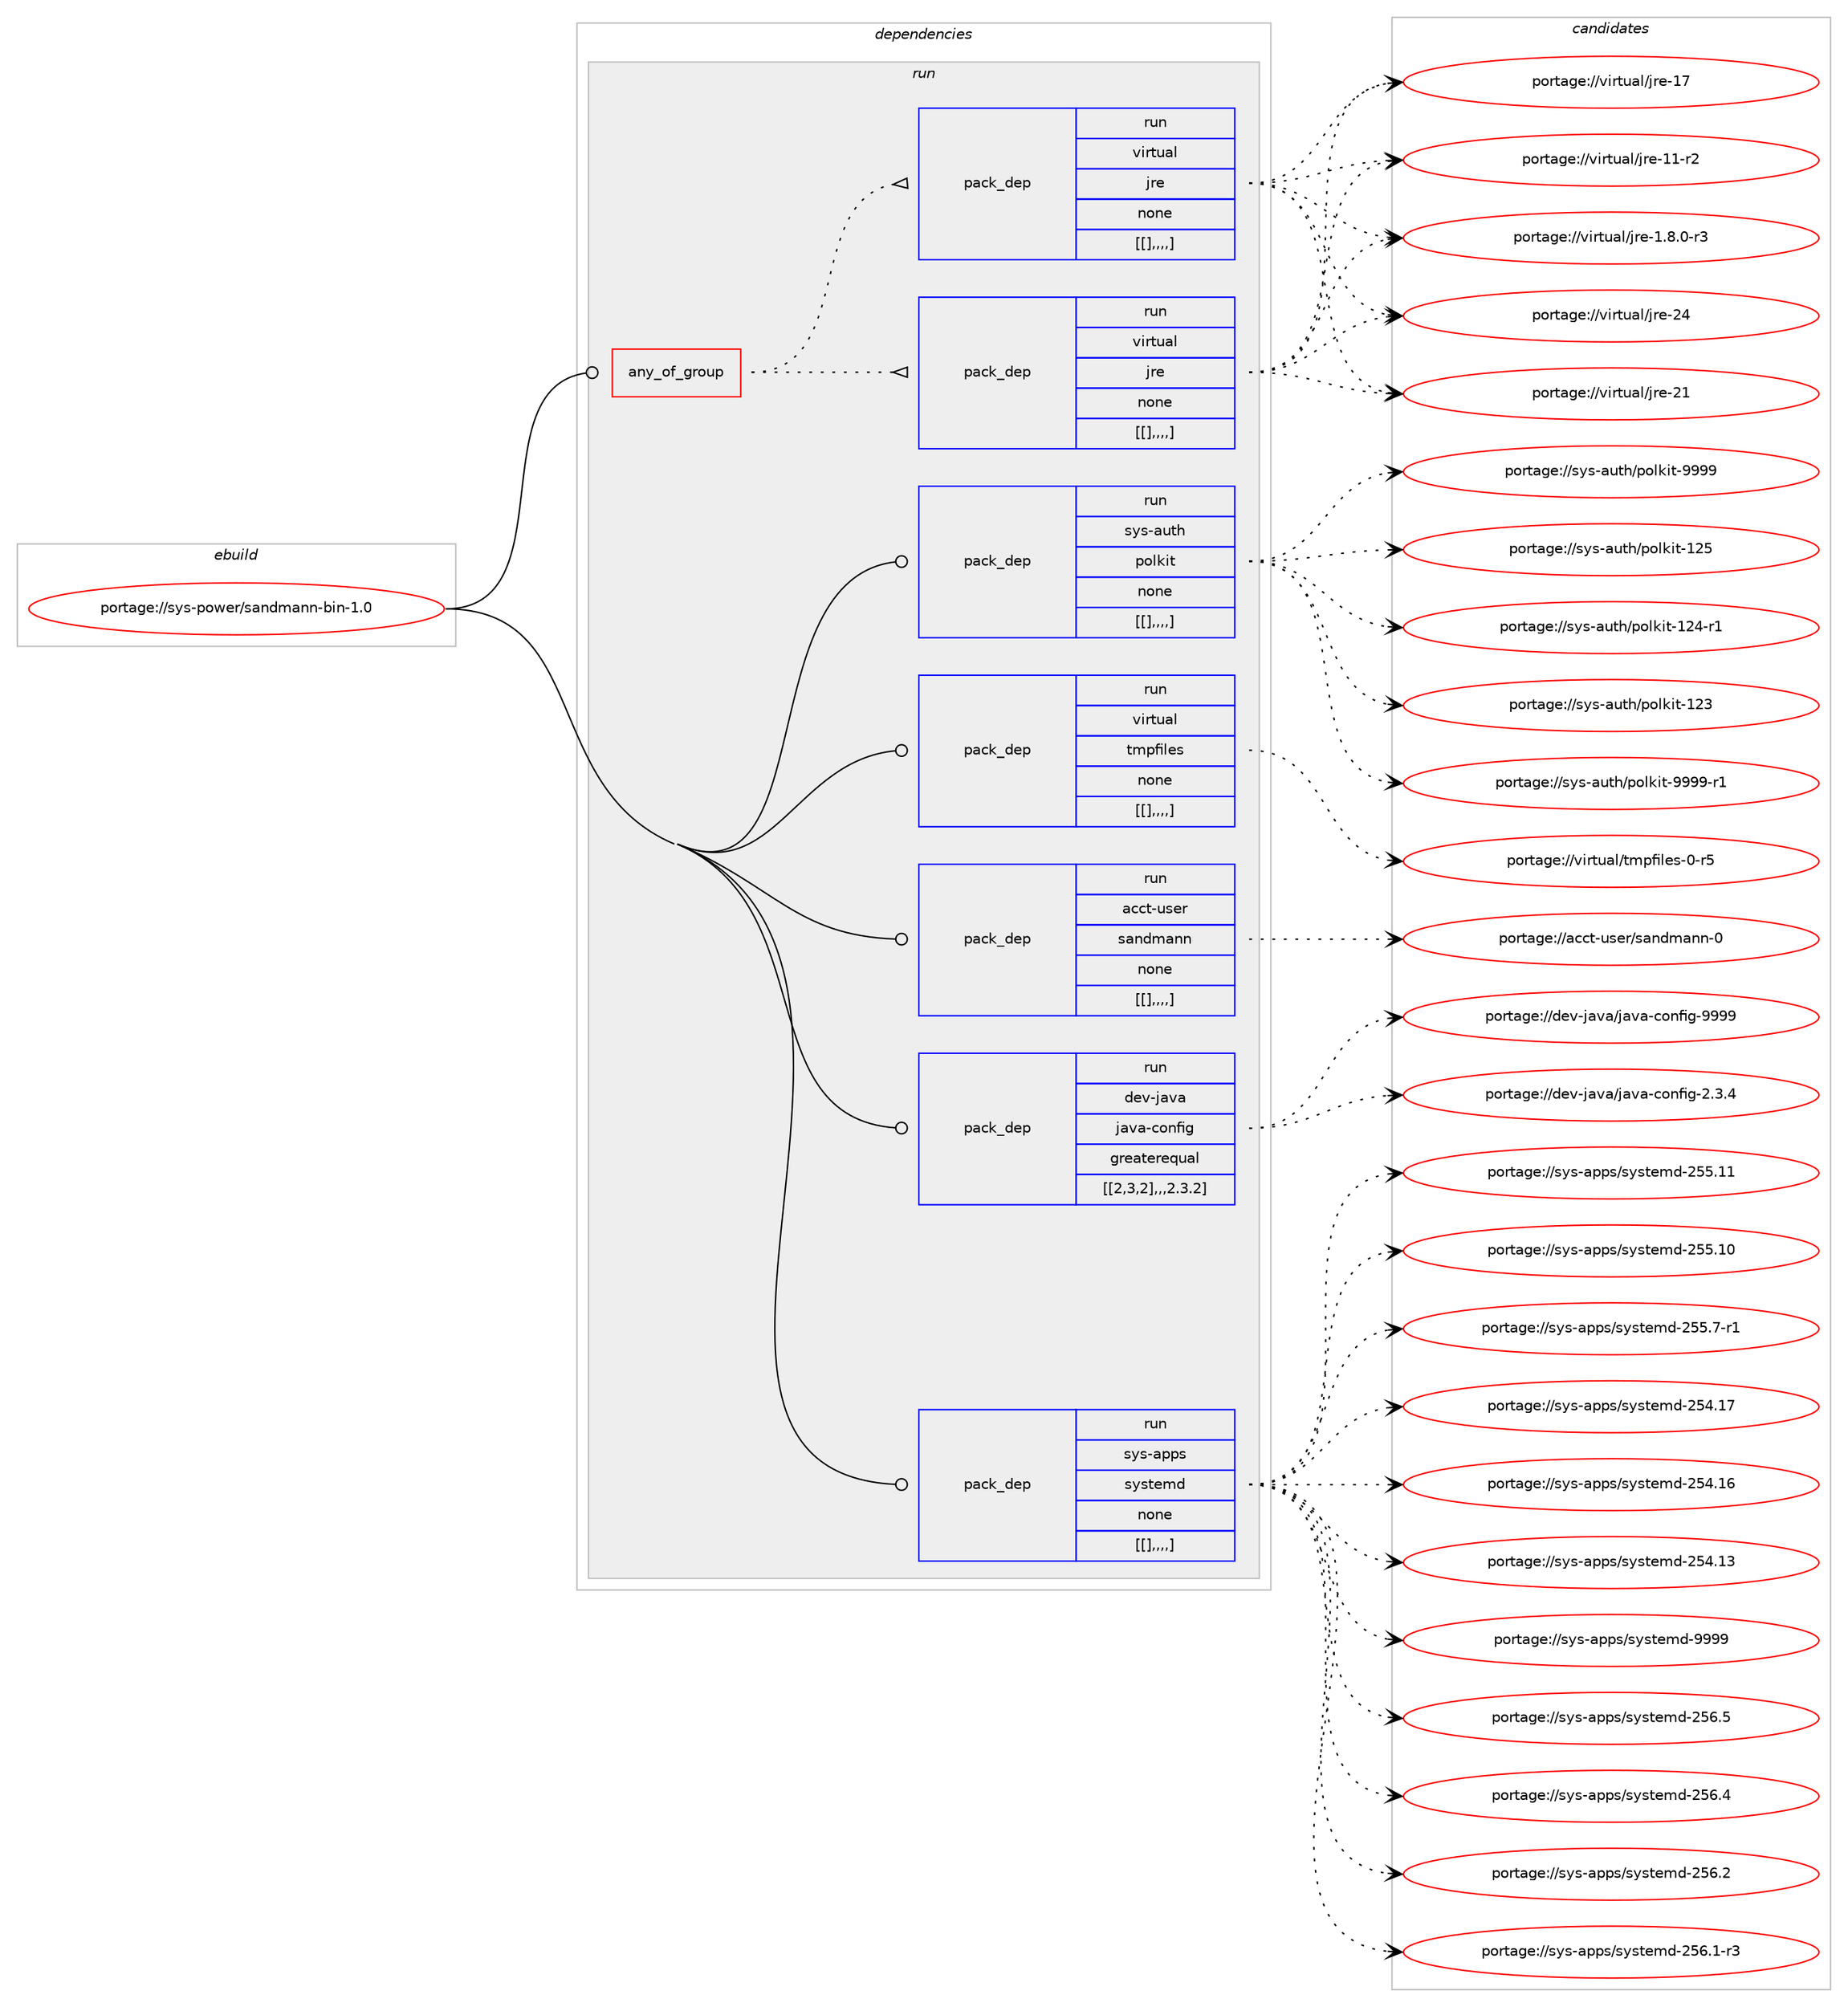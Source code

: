 digraph prolog {

# *************
# Graph options
# *************

newrank=true;
concentrate=true;
compound=true;
graph [rankdir=LR,fontname=Helvetica,fontsize=10,ranksep=1.5];#, ranksep=2.5, nodesep=0.2];
edge  [arrowhead=vee];
node  [fontname=Helvetica,fontsize=10];

# **********
# The ebuild
# **********

subgraph cluster_leftcol {
color=gray;
label=<<i>ebuild</i>>;
id [label="portage://sys-power/sandmann-bin-1.0", color=red, width=4, href="../sys-power/sandmann-bin-1.0.svg"];
}

# ****************
# The dependencies
# ****************

subgraph cluster_midcol {
color=gray;
label=<<i>dependencies</i>>;
subgraph cluster_compile {
fillcolor="#eeeeee";
style=filled;
label=<<i>compile</i>>;
}
subgraph cluster_compileandrun {
fillcolor="#eeeeee";
style=filled;
label=<<i>compile and run</i>>;
}
subgraph cluster_run {
fillcolor="#eeeeee";
style=filled;
label=<<i>run</i>>;
subgraph any2923 {
dependency461097 [label=<<TABLE BORDER="0" CELLBORDER="1" CELLSPACING="0" CELLPADDING="4"><TR><TD CELLPADDING="10">any_of_group</TD></TR></TABLE>>, shape=none, color=red];subgraph pack334979 {
dependency461098 [label=<<TABLE BORDER="0" CELLBORDER="1" CELLSPACING="0" CELLPADDING="4" WIDTH="220"><TR><TD ROWSPAN="6" CELLPADDING="30">pack_dep</TD></TR><TR><TD WIDTH="110">run</TD></TR><TR><TD>virtual</TD></TR><TR><TD>jre</TD></TR><TR><TD>none</TD></TR><TR><TD>[[],,,,]</TD></TR></TABLE>>, shape=none, color=blue];
}
dependency461097:e -> dependency461098:w [weight=20,style="dotted",arrowhead="oinv"];
subgraph pack334980 {
dependency461099 [label=<<TABLE BORDER="0" CELLBORDER="1" CELLSPACING="0" CELLPADDING="4" WIDTH="220"><TR><TD ROWSPAN="6" CELLPADDING="30">pack_dep</TD></TR><TR><TD WIDTH="110">run</TD></TR><TR><TD>virtual</TD></TR><TR><TD>jre</TD></TR><TR><TD>none</TD></TR><TR><TD>[[],,,,]</TD></TR></TABLE>>, shape=none, color=blue];
}
dependency461097:e -> dependency461099:w [weight=20,style="dotted",arrowhead="oinv"];
}
id:e -> dependency461097:w [weight=20,style="solid",arrowhead="odot"];
subgraph pack334981 {
dependency461100 [label=<<TABLE BORDER="0" CELLBORDER="1" CELLSPACING="0" CELLPADDING="4" WIDTH="220"><TR><TD ROWSPAN="6" CELLPADDING="30">pack_dep</TD></TR><TR><TD WIDTH="110">run</TD></TR><TR><TD>acct-user</TD></TR><TR><TD>sandmann</TD></TR><TR><TD>none</TD></TR><TR><TD>[[],,,,]</TD></TR></TABLE>>, shape=none, color=blue];
}
id:e -> dependency461100:w [weight=20,style="solid",arrowhead="odot"];
subgraph pack334982 {
dependency461101 [label=<<TABLE BORDER="0" CELLBORDER="1" CELLSPACING="0" CELLPADDING="4" WIDTH="220"><TR><TD ROWSPAN="6" CELLPADDING="30">pack_dep</TD></TR><TR><TD WIDTH="110">run</TD></TR><TR><TD>dev-java</TD></TR><TR><TD>java-config</TD></TR><TR><TD>greaterequal</TD></TR><TR><TD>[[2,3,2],,,2.3.2]</TD></TR></TABLE>>, shape=none, color=blue];
}
id:e -> dependency461101:w [weight=20,style="solid",arrowhead="odot"];
subgraph pack334983 {
dependency461102 [label=<<TABLE BORDER="0" CELLBORDER="1" CELLSPACING="0" CELLPADDING="4" WIDTH="220"><TR><TD ROWSPAN="6" CELLPADDING="30">pack_dep</TD></TR><TR><TD WIDTH="110">run</TD></TR><TR><TD>sys-apps</TD></TR><TR><TD>systemd</TD></TR><TR><TD>none</TD></TR><TR><TD>[[],,,,]</TD></TR></TABLE>>, shape=none, color=blue];
}
id:e -> dependency461102:w [weight=20,style="solid",arrowhead="odot"];
subgraph pack334984 {
dependency461103 [label=<<TABLE BORDER="0" CELLBORDER="1" CELLSPACING="0" CELLPADDING="4" WIDTH="220"><TR><TD ROWSPAN="6" CELLPADDING="30">pack_dep</TD></TR><TR><TD WIDTH="110">run</TD></TR><TR><TD>sys-auth</TD></TR><TR><TD>polkit</TD></TR><TR><TD>none</TD></TR><TR><TD>[[],,,,]</TD></TR></TABLE>>, shape=none, color=blue];
}
id:e -> dependency461103:w [weight=20,style="solid",arrowhead="odot"];
subgraph pack334985 {
dependency461104 [label=<<TABLE BORDER="0" CELLBORDER="1" CELLSPACING="0" CELLPADDING="4" WIDTH="220"><TR><TD ROWSPAN="6" CELLPADDING="30">pack_dep</TD></TR><TR><TD WIDTH="110">run</TD></TR><TR><TD>virtual</TD></TR><TR><TD>tmpfiles</TD></TR><TR><TD>none</TD></TR><TR><TD>[[],,,,]</TD></TR></TABLE>>, shape=none, color=blue];
}
id:e -> dependency461104:w [weight=20,style="solid",arrowhead="odot"];
}
}

# **************
# The candidates
# **************

subgraph cluster_choices {
rank=same;
color=gray;
label=<<i>candidates</i>>;

subgraph choice334979 {
color=black;
nodesep=1;
choice1181051141161179710847106114101455052 [label="portage://virtual/jre-24", color=red, width=4,href="../virtual/jre-24.svg"];
choice1181051141161179710847106114101455049 [label="portage://virtual/jre-21", color=red, width=4,href="../virtual/jre-21.svg"];
choice1181051141161179710847106114101454955 [label="portage://virtual/jre-17", color=red, width=4,href="../virtual/jre-17.svg"];
choice11810511411611797108471061141014549494511450 [label="portage://virtual/jre-11-r2", color=red, width=4,href="../virtual/jre-11-r2.svg"];
choice11810511411611797108471061141014549465646484511451 [label="portage://virtual/jre-1.8.0-r3", color=red, width=4,href="../virtual/jre-1.8.0-r3.svg"];
dependency461098:e -> choice1181051141161179710847106114101455052:w [style=dotted,weight="100"];
dependency461098:e -> choice1181051141161179710847106114101455049:w [style=dotted,weight="100"];
dependency461098:e -> choice1181051141161179710847106114101454955:w [style=dotted,weight="100"];
dependency461098:e -> choice11810511411611797108471061141014549494511450:w [style=dotted,weight="100"];
dependency461098:e -> choice11810511411611797108471061141014549465646484511451:w [style=dotted,weight="100"];
}
subgraph choice334980 {
color=black;
nodesep=1;
choice1181051141161179710847106114101455052 [label="portage://virtual/jre-24", color=red, width=4,href="../virtual/jre-24.svg"];
choice1181051141161179710847106114101455049 [label="portage://virtual/jre-21", color=red, width=4,href="../virtual/jre-21.svg"];
choice1181051141161179710847106114101454955 [label="portage://virtual/jre-17", color=red, width=4,href="../virtual/jre-17.svg"];
choice11810511411611797108471061141014549494511450 [label="portage://virtual/jre-11-r2", color=red, width=4,href="../virtual/jre-11-r2.svg"];
choice11810511411611797108471061141014549465646484511451 [label="portage://virtual/jre-1.8.0-r3", color=red, width=4,href="../virtual/jre-1.8.0-r3.svg"];
dependency461099:e -> choice1181051141161179710847106114101455052:w [style=dotted,weight="100"];
dependency461099:e -> choice1181051141161179710847106114101455049:w [style=dotted,weight="100"];
dependency461099:e -> choice1181051141161179710847106114101454955:w [style=dotted,weight="100"];
dependency461099:e -> choice11810511411611797108471061141014549494511450:w [style=dotted,weight="100"];
dependency461099:e -> choice11810511411611797108471061141014549465646484511451:w [style=dotted,weight="100"];
}
subgraph choice334981 {
color=black;
nodesep=1;
choice979999116451171151011144711597110100109971101104548 [label="portage://acct-user/sandmann-0", color=red, width=4,href="../acct-user/sandmann-0.svg"];
dependency461100:e -> choice979999116451171151011144711597110100109971101104548:w [style=dotted,weight="100"];
}
subgraph choice334982 {
color=black;
nodesep=1;
choice10010111845106971189747106971189745991111101021051034557575757 [label="portage://dev-java/java-config-9999", color=red, width=4,href="../dev-java/java-config-9999.svg"];
choice1001011184510697118974710697118974599111110102105103455046514652 [label="portage://dev-java/java-config-2.3.4", color=red, width=4,href="../dev-java/java-config-2.3.4.svg"];
dependency461101:e -> choice10010111845106971189747106971189745991111101021051034557575757:w [style=dotted,weight="100"];
dependency461101:e -> choice1001011184510697118974710697118974599111110102105103455046514652:w [style=dotted,weight="100"];
}
subgraph choice334983 {
color=black;
nodesep=1;
choice1151211154597112112115471151211151161011091004557575757 [label="portage://sys-apps/systemd-9999", color=red, width=4,href="../sys-apps/systemd-9999.svg"];
choice115121115459711211211547115121115116101109100455053544653 [label="portage://sys-apps/systemd-256.5", color=red, width=4,href="../sys-apps/systemd-256.5.svg"];
choice115121115459711211211547115121115116101109100455053544652 [label="portage://sys-apps/systemd-256.4", color=red, width=4,href="../sys-apps/systemd-256.4.svg"];
choice115121115459711211211547115121115116101109100455053544650 [label="portage://sys-apps/systemd-256.2", color=red, width=4,href="../sys-apps/systemd-256.2.svg"];
choice1151211154597112112115471151211151161011091004550535446494511451 [label="portage://sys-apps/systemd-256.1-r3", color=red, width=4,href="../sys-apps/systemd-256.1-r3.svg"];
choice11512111545971121121154711512111511610110910045505353464949 [label="portage://sys-apps/systemd-255.11", color=red, width=4,href="../sys-apps/systemd-255.11.svg"];
choice11512111545971121121154711512111511610110910045505353464948 [label="portage://sys-apps/systemd-255.10", color=red, width=4,href="../sys-apps/systemd-255.10.svg"];
choice1151211154597112112115471151211151161011091004550535346554511449 [label="portage://sys-apps/systemd-255.7-r1", color=red, width=4,href="../sys-apps/systemd-255.7-r1.svg"];
choice11512111545971121121154711512111511610110910045505352464955 [label="portage://sys-apps/systemd-254.17", color=red, width=4,href="../sys-apps/systemd-254.17.svg"];
choice11512111545971121121154711512111511610110910045505352464954 [label="portage://sys-apps/systemd-254.16", color=red, width=4,href="../sys-apps/systemd-254.16.svg"];
choice11512111545971121121154711512111511610110910045505352464951 [label="portage://sys-apps/systemd-254.13", color=red, width=4,href="../sys-apps/systemd-254.13.svg"];
dependency461102:e -> choice1151211154597112112115471151211151161011091004557575757:w [style=dotted,weight="100"];
dependency461102:e -> choice115121115459711211211547115121115116101109100455053544653:w [style=dotted,weight="100"];
dependency461102:e -> choice115121115459711211211547115121115116101109100455053544652:w [style=dotted,weight="100"];
dependency461102:e -> choice115121115459711211211547115121115116101109100455053544650:w [style=dotted,weight="100"];
dependency461102:e -> choice1151211154597112112115471151211151161011091004550535446494511451:w [style=dotted,weight="100"];
dependency461102:e -> choice11512111545971121121154711512111511610110910045505353464949:w [style=dotted,weight="100"];
dependency461102:e -> choice11512111545971121121154711512111511610110910045505353464948:w [style=dotted,weight="100"];
dependency461102:e -> choice1151211154597112112115471151211151161011091004550535346554511449:w [style=dotted,weight="100"];
dependency461102:e -> choice11512111545971121121154711512111511610110910045505352464955:w [style=dotted,weight="100"];
dependency461102:e -> choice11512111545971121121154711512111511610110910045505352464954:w [style=dotted,weight="100"];
dependency461102:e -> choice11512111545971121121154711512111511610110910045505352464951:w [style=dotted,weight="100"];
}
subgraph choice334984 {
color=black;
nodesep=1;
choice11512111545971171161044711211110810710511645575757574511449 [label="portage://sys-auth/polkit-9999-r1", color=red, width=4,href="../sys-auth/polkit-9999-r1.svg"];
choice1151211154597117116104471121111081071051164557575757 [label="portage://sys-auth/polkit-9999", color=red, width=4,href="../sys-auth/polkit-9999.svg"];
choice11512111545971171161044711211110810710511645495053 [label="portage://sys-auth/polkit-125", color=red, width=4,href="../sys-auth/polkit-125.svg"];
choice115121115459711711610447112111108107105116454950524511449 [label="portage://sys-auth/polkit-124-r1", color=red, width=4,href="../sys-auth/polkit-124-r1.svg"];
choice11512111545971171161044711211110810710511645495051 [label="portage://sys-auth/polkit-123", color=red, width=4,href="../sys-auth/polkit-123.svg"];
dependency461103:e -> choice11512111545971171161044711211110810710511645575757574511449:w [style=dotted,weight="100"];
dependency461103:e -> choice1151211154597117116104471121111081071051164557575757:w [style=dotted,weight="100"];
dependency461103:e -> choice11512111545971171161044711211110810710511645495053:w [style=dotted,weight="100"];
dependency461103:e -> choice115121115459711711610447112111108107105116454950524511449:w [style=dotted,weight="100"];
dependency461103:e -> choice11512111545971171161044711211110810710511645495051:w [style=dotted,weight="100"];
}
subgraph choice334985 {
color=black;
nodesep=1;
choice118105114116117971084711610911210210510810111545484511453 [label="portage://virtual/tmpfiles-0-r5", color=red, width=4,href="../virtual/tmpfiles-0-r5.svg"];
dependency461104:e -> choice118105114116117971084711610911210210510810111545484511453:w [style=dotted,weight="100"];
}
}

}
